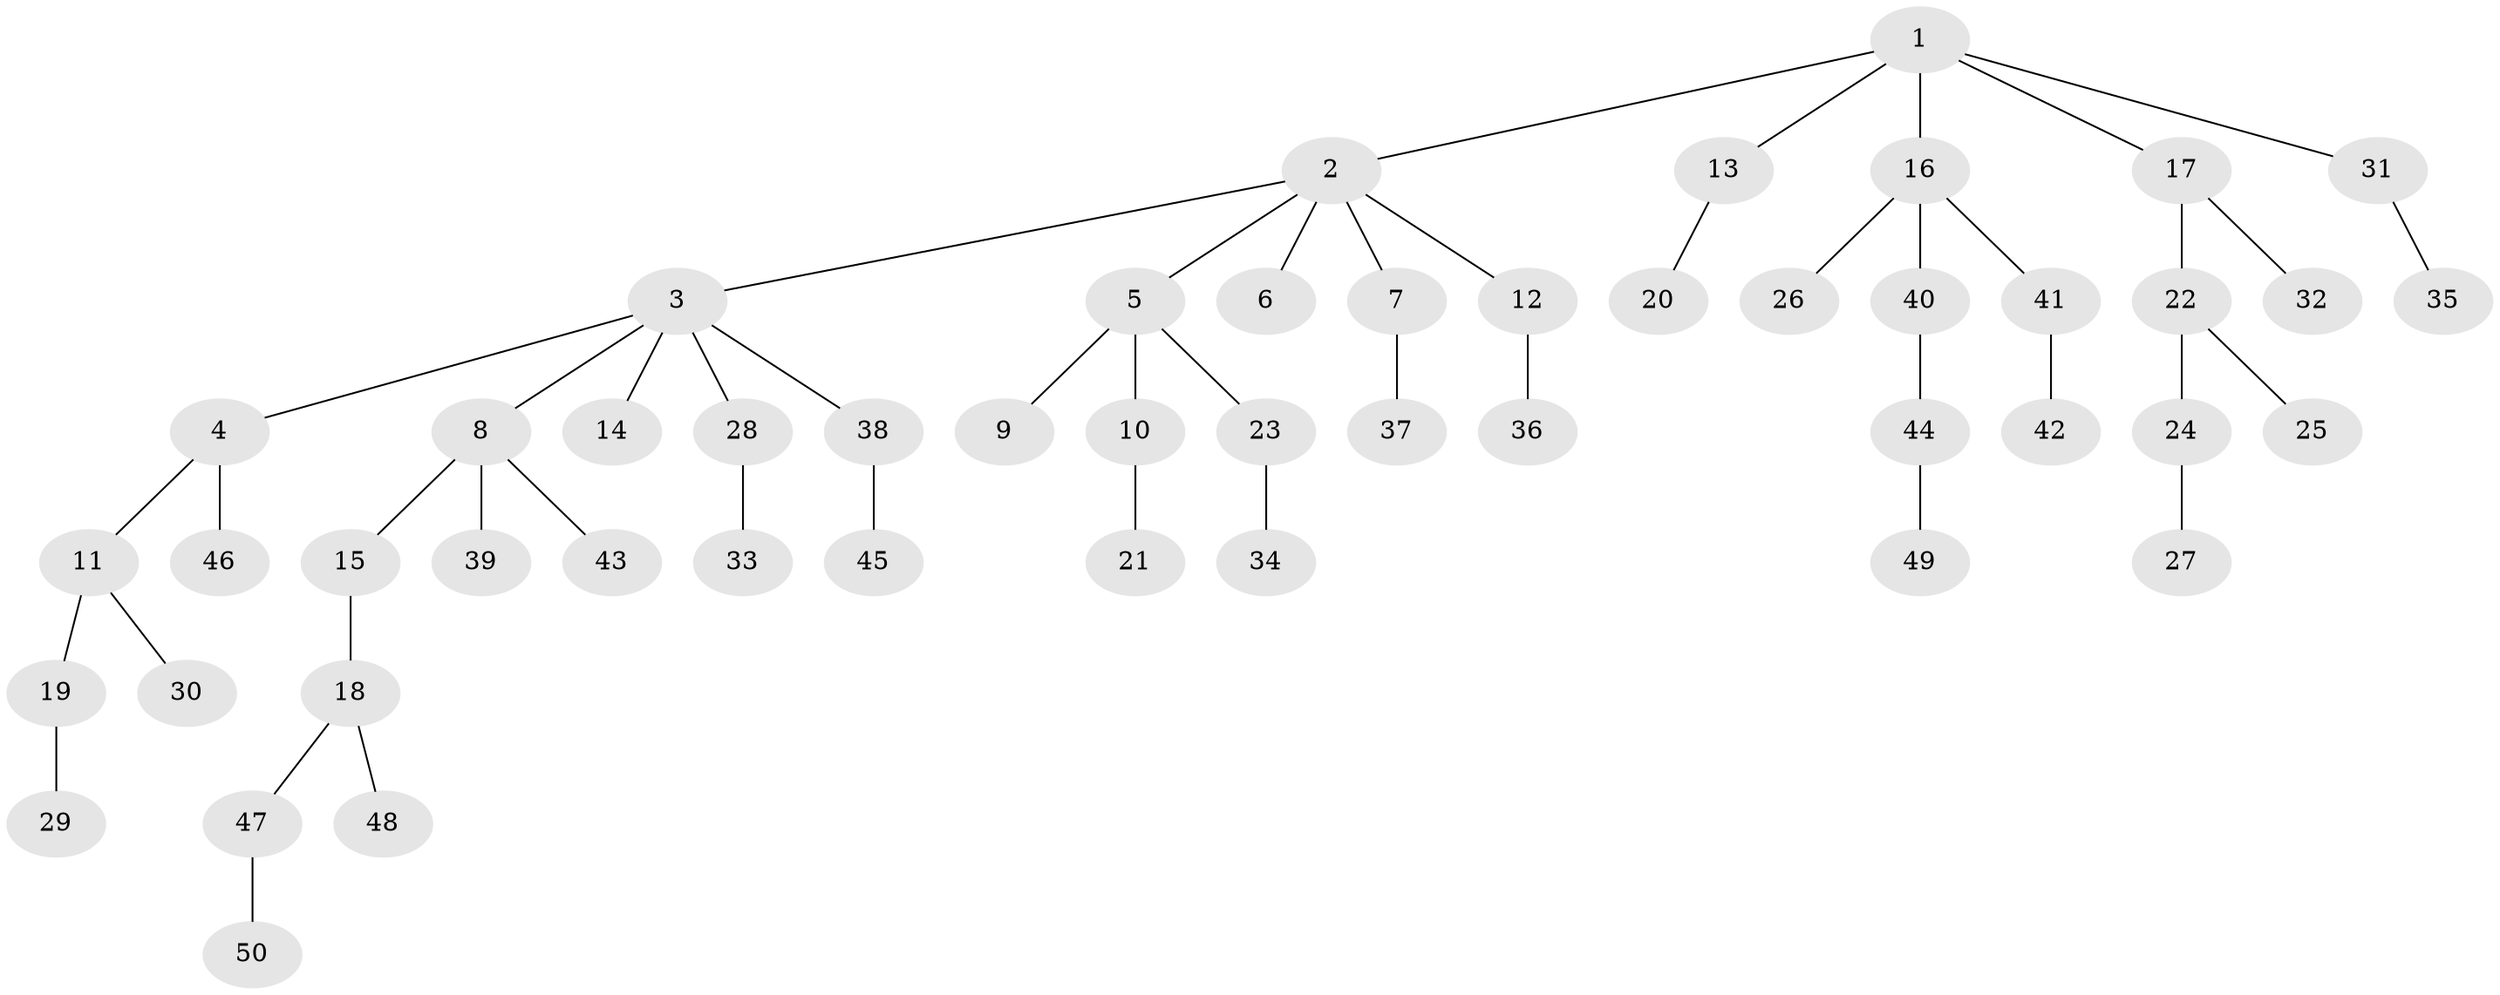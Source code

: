 // coarse degree distribution, {8: 0.04, 7: 0.04, 4: 0.04, 1: 0.64, 2: 0.2, 3: 0.04}
// Generated by graph-tools (version 1.1) at 2025/19/03/04/25 18:19:18]
// undirected, 50 vertices, 49 edges
graph export_dot {
graph [start="1"]
  node [color=gray90,style=filled];
  1;
  2;
  3;
  4;
  5;
  6;
  7;
  8;
  9;
  10;
  11;
  12;
  13;
  14;
  15;
  16;
  17;
  18;
  19;
  20;
  21;
  22;
  23;
  24;
  25;
  26;
  27;
  28;
  29;
  30;
  31;
  32;
  33;
  34;
  35;
  36;
  37;
  38;
  39;
  40;
  41;
  42;
  43;
  44;
  45;
  46;
  47;
  48;
  49;
  50;
  1 -- 2;
  1 -- 13;
  1 -- 16;
  1 -- 17;
  1 -- 31;
  2 -- 3;
  2 -- 5;
  2 -- 6;
  2 -- 7;
  2 -- 12;
  3 -- 4;
  3 -- 8;
  3 -- 14;
  3 -- 28;
  3 -- 38;
  4 -- 11;
  4 -- 46;
  5 -- 9;
  5 -- 10;
  5 -- 23;
  7 -- 37;
  8 -- 15;
  8 -- 39;
  8 -- 43;
  10 -- 21;
  11 -- 19;
  11 -- 30;
  12 -- 36;
  13 -- 20;
  15 -- 18;
  16 -- 26;
  16 -- 40;
  16 -- 41;
  17 -- 22;
  17 -- 32;
  18 -- 47;
  18 -- 48;
  19 -- 29;
  22 -- 24;
  22 -- 25;
  23 -- 34;
  24 -- 27;
  28 -- 33;
  31 -- 35;
  38 -- 45;
  40 -- 44;
  41 -- 42;
  44 -- 49;
  47 -- 50;
}
